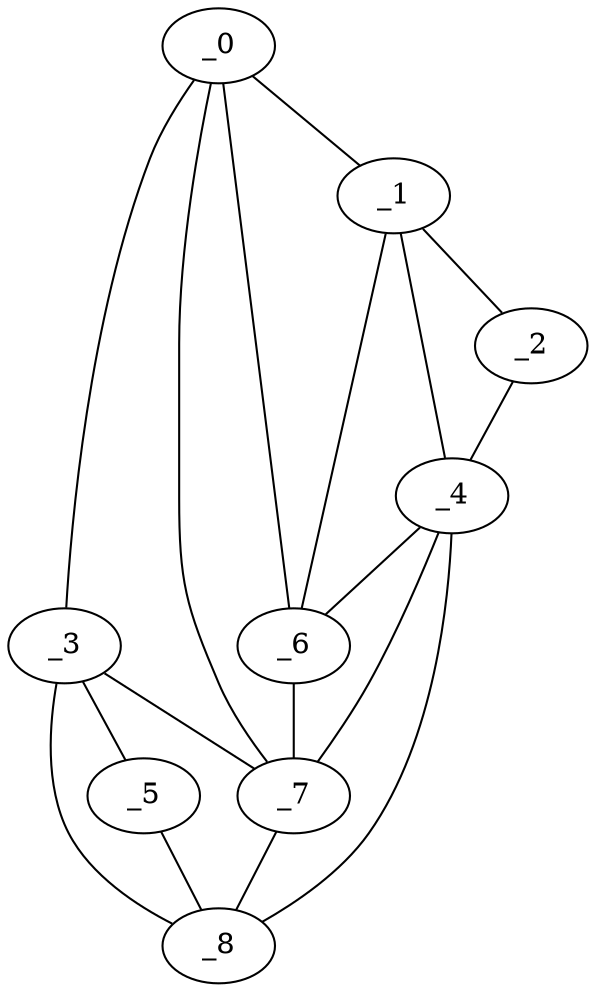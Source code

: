 graph "obj13__90.gxl" {
	_0	 [x=53,
		y=20];
	_1	 [x=53,
		y=30];
	_0 -- _1	 [valence=1];
	_3	 [x=56,
		y=5];
	_0 -- _3	 [valence=1];
	_6	 [x=78,
		y=26];
	_0 -- _6	 [valence=2];
	_7	 [x=79,
		y=21];
	_0 -- _7	 [valence=2];
	_2	 [x=53,
		y=126];
	_1 -- _2	 [valence=1];
	_4	 [x=76,
		y=126];
	_1 -- _4	 [valence=2];
	_1 -- _6	 [valence=2];
	_2 -- _4	 [valence=1];
	_5	 [x=78,
		y=5];
	_3 -- _5	 [valence=1];
	_3 -- _7	 [valence=2];
	_8	 [x=80,
		y=11];
	_3 -- _8	 [valence=2];
	_4 -- _6	 [valence=2];
	_4 -- _7	 [valence=1];
	_4 -- _8	 [valence=1];
	_5 -- _8	 [valence=1];
	_6 -- _7	 [valence=2];
	_7 -- _8	 [valence=2];
}
